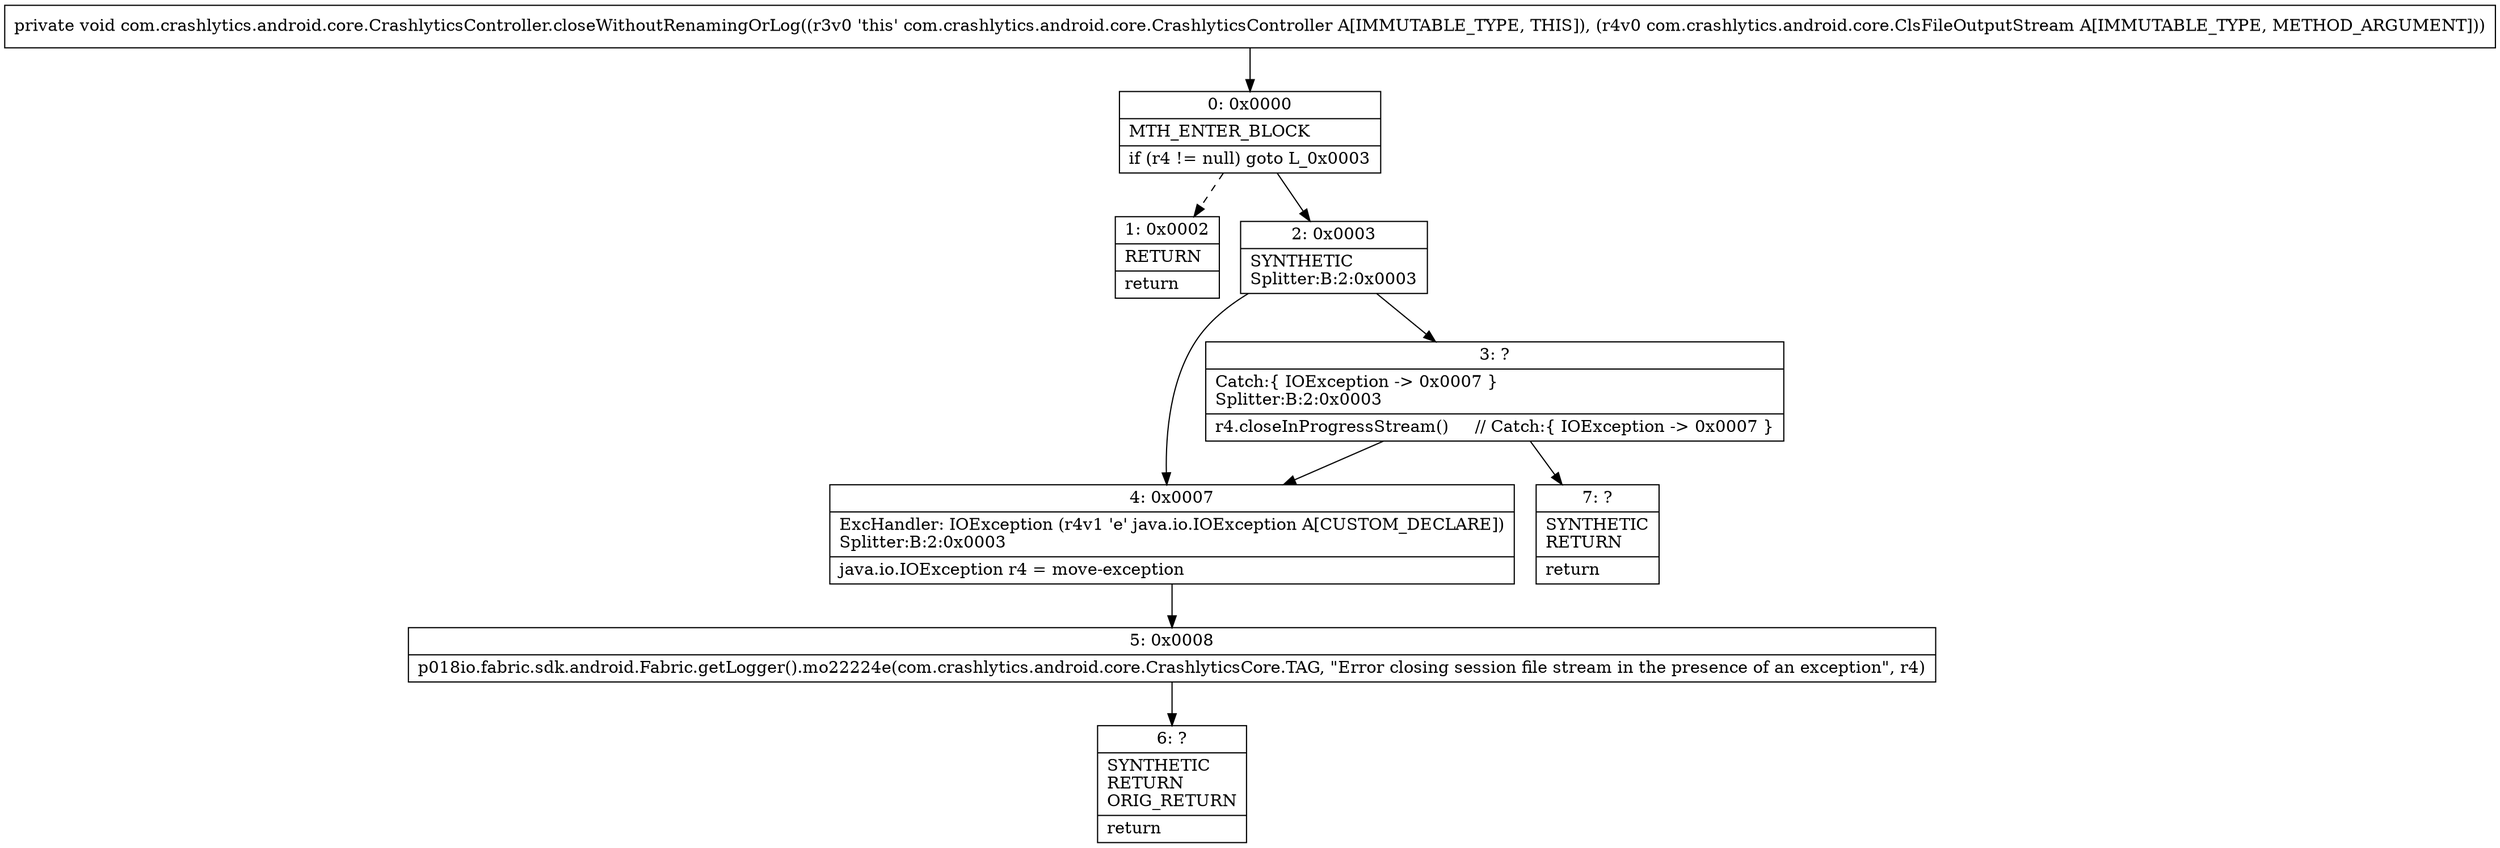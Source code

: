 digraph "CFG forcom.crashlytics.android.core.CrashlyticsController.closeWithoutRenamingOrLog(Lcom\/crashlytics\/android\/core\/ClsFileOutputStream;)V" {
Node_0 [shape=record,label="{0\:\ 0x0000|MTH_ENTER_BLOCK\l|if (r4 != null) goto L_0x0003\l}"];
Node_1 [shape=record,label="{1\:\ 0x0002|RETURN\l|return\l}"];
Node_2 [shape=record,label="{2\:\ 0x0003|SYNTHETIC\lSplitter:B:2:0x0003\l}"];
Node_3 [shape=record,label="{3\:\ ?|Catch:\{ IOException \-\> 0x0007 \}\lSplitter:B:2:0x0003\l|r4.closeInProgressStream()     \/\/ Catch:\{ IOException \-\> 0x0007 \}\l}"];
Node_4 [shape=record,label="{4\:\ 0x0007|ExcHandler: IOException (r4v1 'e' java.io.IOException A[CUSTOM_DECLARE])\lSplitter:B:2:0x0003\l|java.io.IOException r4 = move\-exception\l}"];
Node_5 [shape=record,label="{5\:\ 0x0008|p018io.fabric.sdk.android.Fabric.getLogger().mo22224e(com.crashlytics.android.core.CrashlyticsCore.TAG, \"Error closing session file stream in the presence of an exception\", r4)\l}"];
Node_6 [shape=record,label="{6\:\ ?|SYNTHETIC\lRETURN\lORIG_RETURN\l|return\l}"];
Node_7 [shape=record,label="{7\:\ ?|SYNTHETIC\lRETURN\l|return\l}"];
MethodNode[shape=record,label="{private void com.crashlytics.android.core.CrashlyticsController.closeWithoutRenamingOrLog((r3v0 'this' com.crashlytics.android.core.CrashlyticsController A[IMMUTABLE_TYPE, THIS]), (r4v0 com.crashlytics.android.core.ClsFileOutputStream A[IMMUTABLE_TYPE, METHOD_ARGUMENT])) }"];
MethodNode -> Node_0;
Node_0 -> Node_1[style=dashed];
Node_0 -> Node_2;
Node_2 -> Node_3;
Node_2 -> Node_4;
Node_3 -> Node_4;
Node_3 -> Node_7;
Node_4 -> Node_5;
Node_5 -> Node_6;
}

